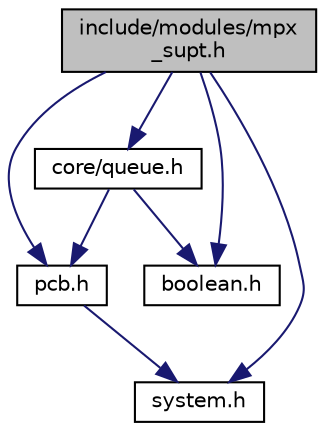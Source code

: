 digraph "include/modules/mpx_supt.h"
{
  edge [fontname="Helvetica",fontsize="10",labelfontname="Helvetica",labelfontsize="10"];
  node [fontname="Helvetica",fontsize="10",shape=record];
  Node1 [label="include/modules/mpx\l_supt.h",height=0.2,width=0.4,color="black", fillcolor="grey75", style="filled", fontcolor="black"];
  Node1 -> Node2 [color="midnightblue",fontsize="10",style="solid",fontname="Helvetica"];
  Node2 [label="core/queue.h",height=0.2,width=0.4,color="black", fillcolor="white", style="filled",URL="$queue_8h.html"];
  Node2 -> Node3 [color="midnightblue",fontsize="10",style="solid",fontname="Helvetica"];
  Node3 [label="pcb.h",height=0.2,width=0.4,color="black", fillcolor="white", style="filled",URL="$pcb_8h.html"];
  Node3 -> Node4 [color="midnightblue",fontsize="10",style="solid",fontname="Helvetica"];
  Node4 [label="system.h",height=0.2,width=0.4,color="black", fillcolor="white", style="filled",URL="$system_8h.html"];
  Node2 -> Node5 [color="midnightblue",fontsize="10",style="solid",fontname="Helvetica"];
  Node5 [label="boolean.h",height=0.2,width=0.4,color="black", fillcolor="white", style="filled",URL="$boolean_8h.html"];
  Node1 -> Node3 [color="midnightblue",fontsize="10",style="solid",fontname="Helvetica"];
  Node1 -> Node5 [color="midnightblue",fontsize="10",style="solid",fontname="Helvetica"];
  Node1 -> Node4 [color="midnightblue",fontsize="10",style="solid",fontname="Helvetica"];
}
